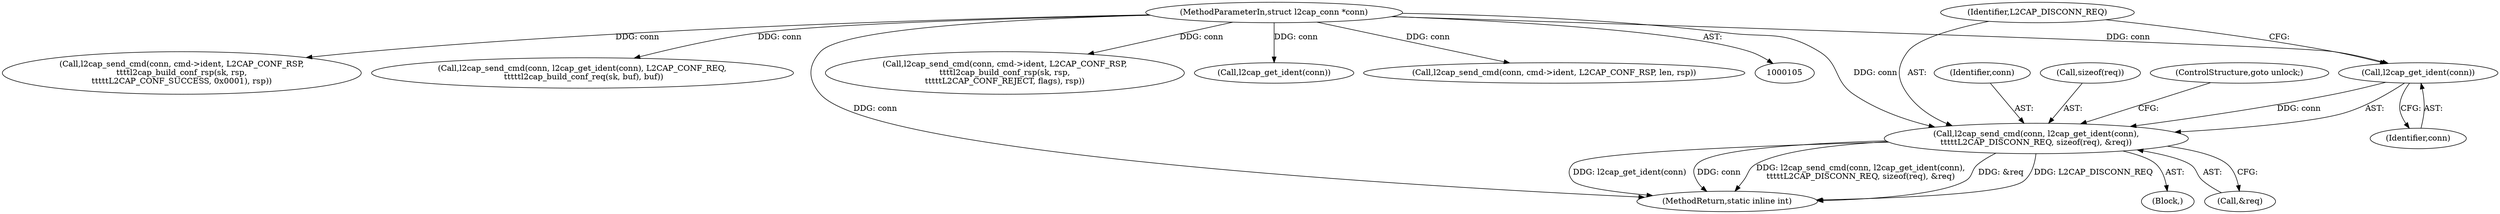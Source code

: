 digraph "0_linux_f2fcfcd670257236ebf2088bbdf26f6a8ef459fe_0@API" {
"1000260" [label="(Call,l2cap_send_cmd(conn, l2cap_get_ident(conn),\n\t\t\t\t\tL2CAP_DISCONN_REQ, sizeof(req), &req))"];
"1000262" [label="(Call,l2cap_get_ident(conn))"];
"1000106" [label="(MethodParameterIn,struct l2cap_conn *conn)"];
"1000218" [label="(Call,l2cap_send_cmd(conn, cmd->ident, L2CAP_CONF_RSP,\n\t\t\t\tl2cap_build_conf_rsp(sk, rsp,\n\t\t\t\t\tL2CAP_CONF_SUCCESS, 0x0001), rsp))"];
"1000264" [label="(Identifier,L2CAP_DISCONN_REQ)"];
"1000324" [label="(Call,l2cap_send_cmd(conn, l2cap_get_ident(conn), L2CAP_CONF_REQ,\n \t\t\t\t\tl2cap_build_conf_req(sk, buf), buf))"];
"1000262" [label="(Call,l2cap_get_ident(conn))"];
"1000261" [label="(Identifier,conn)"];
"1000343" [label="(MethodReturn,static inline int)"];
"1000265" [label="(Call,sizeof(req))"];
"1000180" [label="(Call,l2cap_send_cmd(conn, cmd->ident, L2CAP_CONF_RSP,\n\t\t\t\tl2cap_build_conf_rsp(sk, rsp,\n\t\t\t\t\tL2CAP_CONF_REJECT, flags), rsp))"];
"1000263" [label="(Identifier,conn)"];
"1000326" [label="(Call,l2cap_get_ident(conn))"];
"1000269" [label="(ControlStructure,goto unlock;)"];
"1000270" [label="(Call,l2cap_send_cmd(conn, cmd->ident, L2CAP_CONF_RSP, len, rsp))"];
"1000240" [label="(Block,)"];
"1000106" [label="(MethodParameterIn,struct l2cap_conn *conn)"];
"1000267" [label="(Call,&req)"];
"1000260" [label="(Call,l2cap_send_cmd(conn, l2cap_get_ident(conn),\n\t\t\t\t\tL2CAP_DISCONN_REQ, sizeof(req), &req))"];
"1000260" -> "1000240"  [label="AST: "];
"1000260" -> "1000267"  [label="CFG: "];
"1000261" -> "1000260"  [label="AST: "];
"1000262" -> "1000260"  [label="AST: "];
"1000264" -> "1000260"  [label="AST: "];
"1000265" -> "1000260"  [label="AST: "];
"1000267" -> "1000260"  [label="AST: "];
"1000269" -> "1000260"  [label="CFG: "];
"1000260" -> "1000343"  [label="DDG: l2cap_send_cmd(conn, l2cap_get_ident(conn),\n\t\t\t\t\tL2CAP_DISCONN_REQ, sizeof(req), &req)"];
"1000260" -> "1000343"  [label="DDG: &req"];
"1000260" -> "1000343"  [label="DDG: L2CAP_DISCONN_REQ"];
"1000260" -> "1000343"  [label="DDG: l2cap_get_ident(conn)"];
"1000260" -> "1000343"  [label="DDG: conn"];
"1000262" -> "1000260"  [label="DDG: conn"];
"1000106" -> "1000260"  [label="DDG: conn"];
"1000262" -> "1000263"  [label="CFG: "];
"1000263" -> "1000262"  [label="AST: "];
"1000264" -> "1000262"  [label="CFG: "];
"1000106" -> "1000262"  [label="DDG: conn"];
"1000106" -> "1000105"  [label="AST: "];
"1000106" -> "1000343"  [label="DDG: conn"];
"1000106" -> "1000180"  [label="DDG: conn"];
"1000106" -> "1000218"  [label="DDG: conn"];
"1000106" -> "1000270"  [label="DDG: conn"];
"1000106" -> "1000324"  [label="DDG: conn"];
"1000106" -> "1000326"  [label="DDG: conn"];
}
